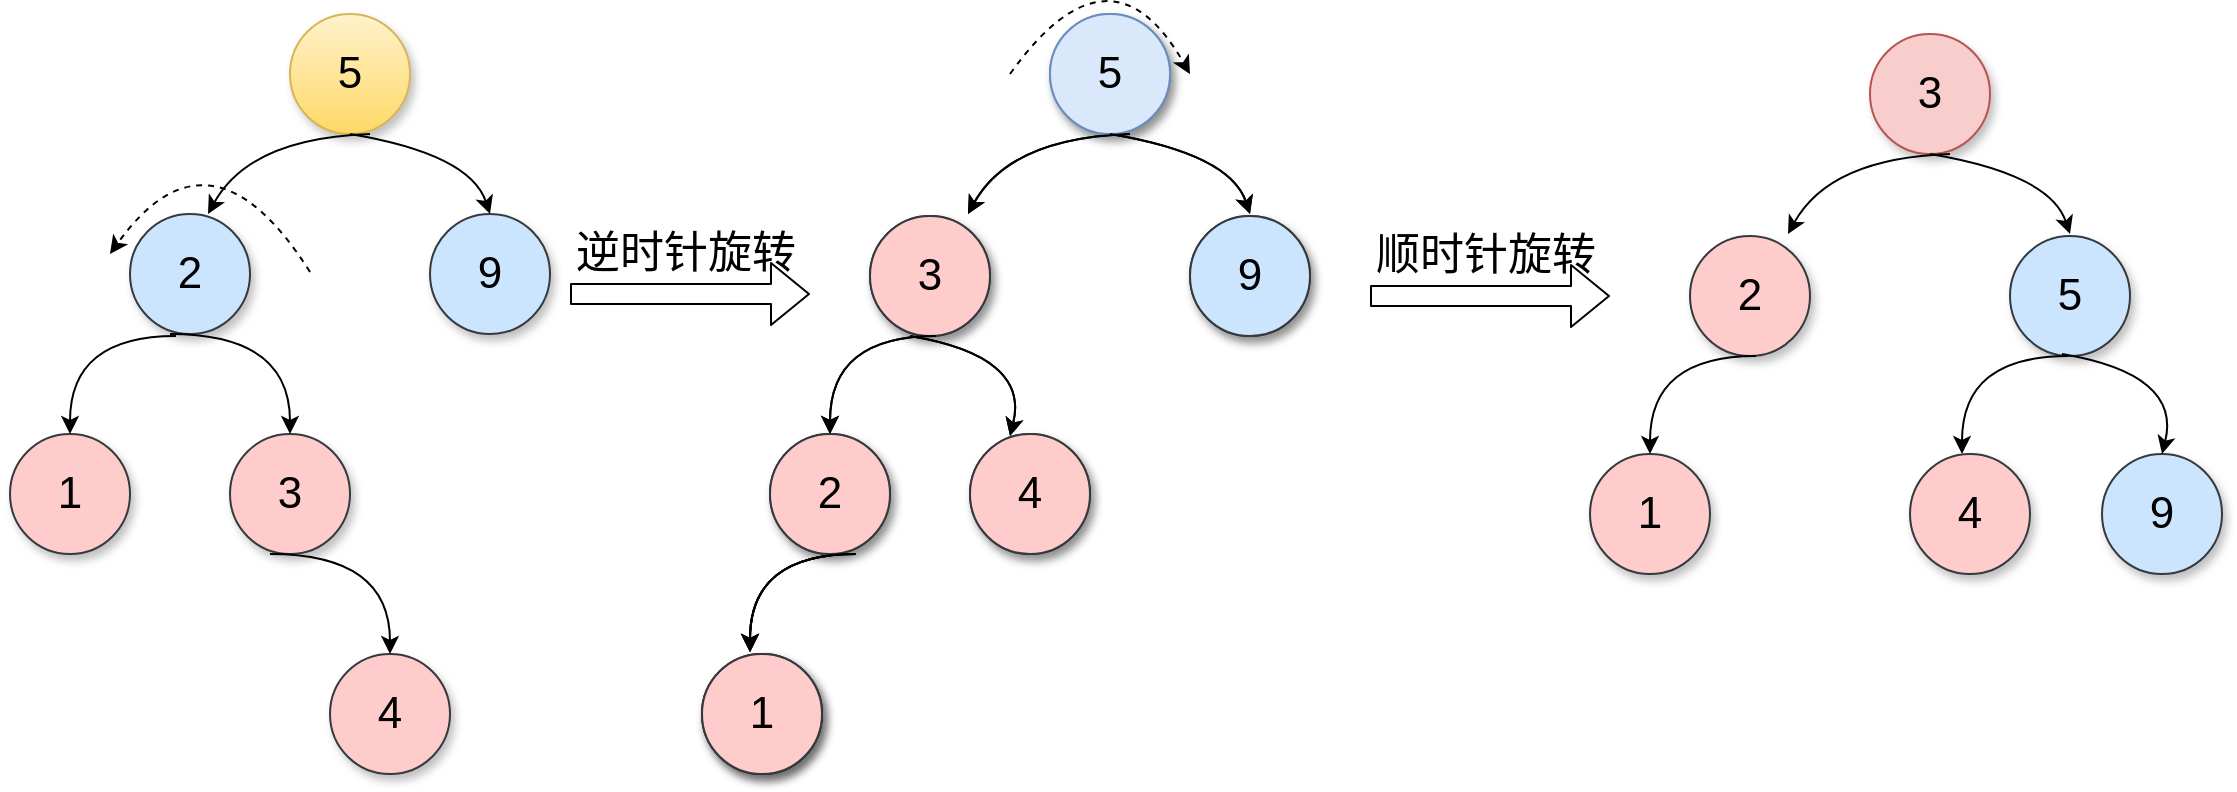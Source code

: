 <mxfile version="12.9.3" type="device"><diagram id="LVUKVpl6RMrOnXK__7w6" name="第 1 页"><mxGraphModel dx="793" dy="441" grid="1" gridSize="10" guides="1" tooltips="1" connect="1" arrows="1" fold="1" page="1" pageScale="1" pageWidth="827" pageHeight="1169" math="0" shadow="0"><root><mxCell id="0"/><mxCell id="1" parent="0"/><mxCell id="O4ADucObP1tLVEo0pWnX-1" value="5" style="ellipse;whiteSpace=wrap;html=1;aspect=fixed;shadow=1;gradientColor=#ffd966;fillColor=#fff2cc;strokeColor=#d6b656;fontSize=22;" parent="1" vertex="1"><mxGeometry x="200" y="30" width="60" height="60" as="geometry"/></mxCell><mxCell id="O4ADucObP1tLVEo0pWnX-2" value="2" style="ellipse;whiteSpace=wrap;html=1;aspect=fixed;shadow=1;fillColor=#cce5ff;strokeColor=#36393d;fontSize=22;" parent="1" vertex="1"><mxGeometry x="120" y="130" width="60" height="60" as="geometry"/></mxCell><mxCell id="O4ADucObP1tLVEo0pWnX-3" value="9" style="ellipse;whiteSpace=wrap;html=1;aspect=fixed;shadow=1;fillColor=#cce5ff;strokeColor=#36393d;fontSize=22;" parent="1" vertex="1"><mxGeometry x="270" y="130" width="60" height="60" as="geometry"/></mxCell><mxCell id="O4ADucObP1tLVEo0pWnX-4" value="1" style="ellipse;whiteSpace=wrap;html=1;aspect=fixed;shadow=1;fillColor=#ffcccc;strokeColor=#36393d;fontSize=22;" parent="1" vertex="1"><mxGeometry x="60" y="240" width="60" height="60" as="geometry"/></mxCell><mxCell id="O4ADucObP1tLVEo0pWnX-5" value="3" style="ellipse;whiteSpace=wrap;html=1;aspect=fixed;shadow=1;fillColor=#ffcccc;strokeColor=#36393d;fontSize=22;" parent="1" vertex="1"><mxGeometry x="170" y="240" width="60" height="60" as="geometry"/></mxCell><mxCell id="O4ADucObP1tLVEo0pWnX-6" value="" style="endArrow=classic;html=1;entryX=0.65;entryY=0;entryDx=0;entryDy=0;entryPerimeter=0;curved=1;fontSize=22;" parent="1" target="O4ADucObP1tLVEo0pWnX-2" edge="1"><mxGeometry width="50" height="50" relative="1" as="geometry"><mxPoint x="240" y="90" as="sourcePoint"/><mxPoint x="150" y="50" as="targetPoint"/><Array as="points"><mxPoint x="180" y="92"/></Array></mxGeometry></mxCell><mxCell id="O4ADucObP1tLVEo0pWnX-7" value="" style="endArrow=classic;html=1;entryX=0.5;entryY=0;entryDx=0;entryDy=0;curved=1;fontSize=22;" parent="1" target="O4ADucObP1tLVEo0pWnX-3" edge="1"><mxGeometry width="50" height="50" relative="1" as="geometry"><mxPoint x="230" y="90" as="sourcePoint"/><mxPoint x="390" y="50" as="targetPoint"/><Array as="points"><mxPoint x="290" y="100"/></Array></mxGeometry></mxCell><mxCell id="O4ADucObP1tLVEo0pWnX-8" value="" style="endArrow=classic;html=1;entryX=0.5;entryY=0;entryDx=0;entryDy=0;exitX=0.383;exitY=1.017;exitDx=0;exitDy=0;exitPerimeter=0;curved=1;fontSize=22;" parent="1" source="O4ADucObP1tLVEo0pWnX-2" target="O4ADucObP1tLVEo0pWnX-4" edge="1"><mxGeometry width="50" height="50" relative="1" as="geometry"><mxPoint x="70" y="220" as="sourcePoint"/><mxPoint x="120" y="170" as="targetPoint"/><Array as="points"><mxPoint x="90" y="191"/></Array></mxGeometry></mxCell><mxCell id="O4ADucObP1tLVEo0pWnX-9" value="" style="endArrow=classic;html=1;entryX=0.5;entryY=0;entryDx=0;entryDy=0;curved=1;fontSize=22;" parent="1" target="O4ADucObP1tLVEo0pWnX-5" edge="1"><mxGeometry width="50" height="50" relative="1" as="geometry"><mxPoint x="140" y="190" as="sourcePoint"/><mxPoint x="270" y="180" as="targetPoint"/><Array as="points"><mxPoint x="200" y="190"/></Array></mxGeometry></mxCell><mxCell id="O4ADucObP1tLVEo0pWnX-10" value="4" style="ellipse;whiteSpace=wrap;html=1;aspect=fixed;shadow=1;fillColor=#ffcccc;strokeColor=#36393d;fontSize=22;" parent="1" vertex="1"><mxGeometry x="220" y="350" width="60" height="60" as="geometry"/></mxCell><mxCell id="O4ADucObP1tLVEo0pWnX-13" value="5" style="ellipse;whiteSpace=wrap;html=1;aspect=fixed;shadow=1;fillColor=#dae8fc;strokeColor=#6c8ebf;fontSize=22;" parent="1" vertex="1"><mxGeometry x="580" y="30" width="60" height="60" as="geometry"/></mxCell><mxCell id="O4ADucObP1tLVEo0pWnX-15" value="3" style="ellipse;whiteSpace=wrap;html=1;aspect=fixed;shadow=1;fillColor=#ffcccc;strokeColor=#36393d;fontSize=22;" parent="1" vertex="1"><mxGeometry x="490" y="131" width="60" height="60" as="geometry"/></mxCell><mxCell id="O4ADucObP1tLVEo0pWnX-16" value="4" style="ellipse;whiteSpace=wrap;html=1;aspect=fixed;shadow=1;fillColor=#ffcccc;strokeColor=#36393d;fontSize=22;" parent="1" vertex="1"><mxGeometry x="540" y="240" width="60" height="60" as="geometry"/></mxCell><mxCell id="O4ADucObP1tLVEo0pWnX-17" value="" style="endArrow=classic;html=1;entryX=0.65;entryY=0;entryDx=0;entryDy=0;entryPerimeter=0;curved=1;fontSize=22;" parent="1" edge="1"><mxGeometry width="50" height="50" relative="1" as="geometry"><mxPoint x="620" y="90" as="sourcePoint"/><mxPoint x="539" y="130" as="targetPoint"/><Array as="points"><mxPoint x="560" y="92"/></Array></mxGeometry></mxCell><mxCell id="O4ADucObP1tLVEo0pWnX-18" value="" style="endArrow=classic;html=1;entryX=0.5;entryY=0;entryDx=0;entryDy=0;curved=1;fontSize=22;" parent="1" edge="1"><mxGeometry width="50" height="50" relative="1" as="geometry"><mxPoint x="610" y="90" as="sourcePoint"/><mxPoint x="680" y="130" as="targetPoint"/><Array as="points"><mxPoint x="670" y="100"/></Array></mxGeometry></mxCell><mxCell id="O4ADucObP1tLVEo0pWnX-19" value="2" style="ellipse;whiteSpace=wrap;html=1;aspect=fixed;shadow=1;fillColor=#ffcccc;strokeColor=#36393d;fontSize=22;" parent="1" vertex="1"><mxGeometry x="440" y="240" width="60" height="60" as="geometry"/></mxCell><mxCell id="O4ADucObP1tLVEo0pWnX-20" value="" style="endArrow=classic;html=1;entryX=0.5;entryY=0;entryDx=0;entryDy=0;exitX=0.383;exitY=1.017;exitDx=0;exitDy=0;exitPerimeter=0;curved=1;fontSize=22;" parent="1" target="O4ADucObP1tLVEo0pWnX-19" edge="1"><mxGeometry width="50" height="50" relative="1" as="geometry"><mxPoint x="522.98" y="191.02" as="sourcePoint"/><mxPoint x="500" y="170" as="targetPoint"/><Array as="points"><mxPoint x="470" y="191"/></Array></mxGeometry></mxCell><mxCell id="O4ADucObP1tLVEo0pWnX-21" value="" style="endArrow=classic;html=1;curved=1;fontSize=22;" parent="1" edge="1"><mxGeometry width="50" height="50" relative="1" as="geometry"><mxPoint x="510" y="191" as="sourcePoint"/><mxPoint x="560" y="241" as="targetPoint"/><Array as="points"><mxPoint x="570" y="201"/></Array></mxGeometry></mxCell><mxCell id="O4ADucObP1tLVEo0pWnX-22" value="9" style="ellipse;whiteSpace=wrap;html=1;aspect=fixed;shadow=1;fillColor=#cce5ff;strokeColor=#36393d;fontSize=22;" parent="1" vertex="1"><mxGeometry x="650" y="131" width="60" height="60" as="geometry"/></mxCell><mxCell id="O4ADucObP1tLVEo0pWnX-24" value="" style="shape=flexArrow;endArrow=classic;html=1;fontSize=22;" parent="1" edge="1"><mxGeometry width="50" height="50" relative="1" as="geometry"><mxPoint x="340" y="170" as="sourcePoint"/><mxPoint x="460" y="170" as="targetPoint"/></mxGeometry></mxCell><mxCell id="O4ADucObP1tLVEo0pWnX-25" value="&lt;font style=&quot;font-size: 22px&quot;&gt;逆时针旋转&lt;/font&gt;" style="text;html=1;strokeColor=none;fillColor=none;align=center;verticalAlign=middle;whiteSpace=wrap;rounded=0;fontSize=22;" parent="1" vertex="1"><mxGeometry x="330" y="140" width="136" height="20" as="geometry"/></mxCell><mxCell id="O4ADucObP1tLVEo0pWnX-26" value="" style="endArrow=classic;html=1;entryX=0.5;entryY=0;entryDx=0;entryDy=0;curved=1;fontSize=22;" parent="1" edge="1"><mxGeometry width="50" height="50" relative="1" as="geometry"><mxPoint x="190" y="300" as="sourcePoint"/><mxPoint x="250" y="350" as="targetPoint"/><Array as="points"><mxPoint x="250" y="300"/></Array></mxGeometry></mxCell><mxCell id="O4ADucObP1tLVEo0pWnX-27" value="" style="endArrow=classic;html=1;curved=1;dashed=1;" parent="1" edge="1"><mxGeometry width="50" height="50" relative="1" as="geometry"><mxPoint x="210" y="159" as="sourcePoint"/><mxPoint x="110" y="150" as="targetPoint"/><Array as="points"><mxPoint x="160" y="80"/></Array></mxGeometry></mxCell><mxCell id="O4ADucObP1tLVEo0pWnX-28" value="1" style="ellipse;whiteSpace=wrap;html=1;aspect=fixed;shadow=1;fillColor=#ffcccc;strokeColor=#36393d;fontSize=22;" parent="1" vertex="1"><mxGeometry x="406" y="350" width="60" height="60" as="geometry"/></mxCell><mxCell id="O4ADucObP1tLVEo0pWnX-29" value="" style="endArrow=classic;html=1;entryX=0.5;entryY=0;entryDx=0;entryDy=0;exitX=0.383;exitY=1.017;exitDx=0;exitDy=0;exitPerimeter=0;curved=1;fontSize=22;" parent="1" edge="1"><mxGeometry width="50" height="50" relative="1" as="geometry"><mxPoint x="482.98" y="300.02" as="sourcePoint"/><mxPoint x="430" y="349" as="targetPoint"/><Array as="points"><mxPoint x="430" y="300"/></Array></mxGeometry></mxCell><mxCell id="O4ADucObP1tLVEo0pWnX-30" value="" style="endArrow=classic;html=1;curved=1;dashed=1;" parent="1" edge="1"><mxGeometry width="50" height="50" relative="1" as="geometry"><mxPoint x="560" y="60" as="sourcePoint"/><mxPoint x="650" y="60" as="targetPoint"/><Array as="points"><mxPoint x="610" y="-10"/></Array></mxGeometry></mxCell><mxCell id="O4ADucObP1tLVEo0pWnX-31" value="1" style="ellipse;whiteSpace=wrap;html=1;aspect=fixed;shadow=1;fillColor=#ffcccc;strokeColor=#36393d;fontSize=22;" parent="1" vertex="1"><mxGeometry x="406" y="350" width="60" height="60" as="geometry"/></mxCell><mxCell id="O4ADucObP1tLVEo0pWnX-32" value="" style="endArrow=classic;html=1;entryX=0.5;entryY=0;entryDx=0;entryDy=0;exitX=0.383;exitY=1.017;exitDx=0;exitDy=0;exitPerimeter=0;curved=1;fontSize=22;" parent="1" edge="1"><mxGeometry width="50" height="50" relative="1" as="geometry"><mxPoint x="482.98" y="300.02" as="sourcePoint"/><mxPoint x="430" y="349" as="targetPoint"/><Array as="points"><mxPoint x="430" y="300"/></Array></mxGeometry></mxCell><mxCell id="O4ADucObP1tLVEo0pWnX-33" value="5" style="ellipse;whiteSpace=wrap;html=1;aspect=fixed;shadow=1;fillColor=#dae8fc;strokeColor=#6c8ebf;fontSize=22;" parent="1" vertex="1"><mxGeometry x="580" y="30" width="60" height="60" as="geometry"/></mxCell><mxCell id="O4ADucObP1tLVEo0pWnX-34" value="3" style="ellipse;whiteSpace=wrap;html=1;aspect=fixed;shadow=1;fillColor=#ffcccc;strokeColor=#36393d;fontSize=22;" parent="1" vertex="1"><mxGeometry x="490" y="131" width="60" height="60" as="geometry"/></mxCell><mxCell id="O4ADucObP1tLVEo0pWnX-35" value="4" style="ellipse;whiteSpace=wrap;html=1;aspect=fixed;shadow=1;fillColor=#ffcccc;strokeColor=#36393d;fontSize=22;" parent="1" vertex="1"><mxGeometry x="540" y="240" width="60" height="60" as="geometry"/></mxCell><mxCell id="O4ADucObP1tLVEo0pWnX-36" value="" style="endArrow=classic;html=1;entryX=0.65;entryY=0;entryDx=0;entryDy=0;entryPerimeter=0;curved=1;fontSize=22;" parent="1" edge="1"><mxGeometry width="50" height="50" relative="1" as="geometry"><mxPoint x="620" y="90" as="sourcePoint"/><mxPoint x="539" y="130" as="targetPoint"/><Array as="points"><mxPoint x="560" y="92"/></Array></mxGeometry></mxCell><mxCell id="O4ADucObP1tLVEo0pWnX-37" value="" style="endArrow=classic;html=1;entryX=0.5;entryY=0;entryDx=0;entryDy=0;curved=1;fontSize=22;" parent="1" edge="1"><mxGeometry width="50" height="50" relative="1" as="geometry"><mxPoint x="610" y="90" as="sourcePoint"/><mxPoint x="680" y="130" as="targetPoint"/><Array as="points"><mxPoint x="670" y="100"/></Array></mxGeometry></mxCell><mxCell id="O4ADucObP1tLVEo0pWnX-38" value="2" style="ellipse;whiteSpace=wrap;html=1;aspect=fixed;shadow=1;fillColor=#ffcccc;strokeColor=#36393d;fontSize=22;" parent="1" vertex="1"><mxGeometry x="440" y="240" width="60" height="60" as="geometry"/></mxCell><mxCell id="O4ADucObP1tLVEo0pWnX-39" value="" style="endArrow=classic;html=1;entryX=0.5;entryY=0;entryDx=0;entryDy=0;exitX=0.383;exitY=1.017;exitDx=0;exitDy=0;exitPerimeter=0;curved=1;fontSize=22;" parent="1" target="O4ADucObP1tLVEo0pWnX-38" edge="1"><mxGeometry width="50" height="50" relative="1" as="geometry"><mxPoint x="522.98" y="191.02" as="sourcePoint"/><mxPoint x="500" y="170" as="targetPoint"/><Array as="points"><mxPoint x="470" y="191"/></Array></mxGeometry></mxCell><mxCell id="O4ADucObP1tLVEo0pWnX-40" value="" style="endArrow=classic;html=1;curved=1;fontSize=22;" parent="1" edge="1"><mxGeometry width="50" height="50" relative="1" as="geometry"><mxPoint x="510" y="191" as="sourcePoint"/><mxPoint x="560" y="241" as="targetPoint"/><Array as="points"><mxPoint x="570" y="201"/></Array></mxGeometry></mxCell><mxCell id="O4ADucObP1tLVEo0pWnX-41" value="9" style="ellipse;whiteSpace=wrap;html=1;aspect=fixed;shadow=1;fillColor=#cce5ff;strokeColor=#36393d;fontSize=22;" parent="1" vertex="1"><mxGeometry x="650" y="131" width="60" height="60" as="geometry"/></mxCell><mxCell id="O4ADucObP1tLVEo0pWnX-42" value="" style="endArrow=classic;html=1;entryX=0.5;entryY=0;entryDx=0;entryDy=0;exitX=0.383;exitY=1.017;exitDx=0;exitDy=0;exitPerimeter=0;curved=1;fontSize=22;" parent="1" edge="1"><mxGeometry width="50" height="50" relative="1" as="geometry"><mxPoint x="482.98" y="300.02" as="sourcePoint"/><mxPoint x="430" y="349" as="targetPoint"/><Array as="points"><mxPoint x="430" y="300"/></Array></mxGeometry></mxCell><mxCell id="O4ADucObP1tLVEo0pWnX-43" value="" style="endArrow=classic;html=1;entryX=0.5;entryY=0;entryDx=0;entryDy=0;exitX=0.383;exitY=1.017;exitDx=0;exitDy=0;exitPerimeter=0;curved=1;fontSize=22;" parent="1" edge="1"><mxGeometry width="50" height="50" relative="1" as="geometry"><mxPoint x="482.98" y="300.02" as="sourcePoint"/><mxPoint x="430" y="349" as="targetPoint"/><Array as="points"><mxPoint x="430" y="300"/></Array></mxGeometry></mxCell><mxCell id="O4ADucObP1tLVEo0pWnX-44" value="1" style="ellipse;whiteSpace=wrap;html=1;aspect=fixed;shadow=1;fillColor=#ffcccc;strokeColor=#36393d;fontSize=22;" parent="1" vertex="1"><mxGeometry x="406" y="350" width="60" height="60" as="geometry"/></mxCell><mxCell id="O4ADucObP1tLVEo0pWnX-45" value="3" style="ellipse;whiteSpace=wrap;html=1;aspect=fixed;shadow=1;fillColor=#f8cecc;strokeColor=#b85450;fontSize=22;" parent="1" vertex="1"><mxGeometry x="990" y="40" width="60" height="60" as="geometry"/></mxCell><mxCell id="O4ADucObP1tLVEo0pWnX-46" value="2" style="ellipse;whiteSpace=wrap;html=1;aspect=fixed;shadow=1;fillColor=#ffcccc;strokeColor=#36393d;fontSize=22;" parent="1" vertex="1"><mxGeometry x="900" y="141" width="60" height="60" as="geometry"/></mxCell><mxCell id="O4ADucObP1tLVEo0pWnX-48" value="" style="endArrow=classic;html=1;entryX=0.65;entryY=0;entryDx=0;entryDy=0;entryPerimeter=0;curved=1;fontSize=22;" parent="1" edge="1"><mxGeometry width="50" height="50" relative="1" as="geometry"><mxPoint x="1030" y="100" as="sourcePoint"/><mxPoint x="949" y="140" as="targetPoint"/><Array as="points"><mxPoint x="970" y="102"/></Array></mxGeometry></mxCell><mxCell id="O4ADucObP1tLVEo0pWnX-49" value="" style="endArrow=classic;html=1;entryX=0.5;entryY=0;entryDx=0;entryDy=0;curved=1;fontSize=22;" parent="1" edge="1"><mxGeometry width="50" height="50" relative="1" as="geometry"><mxPoint x="1020" y="100" as="sourcePoint"/><mxPoint x="1090" y="140" as="targetPoint"/><Array as="points"><mxPoint x="1080" y="110"/></Array></mxGeometry></mxCell><mxCell id="O4ADucObP1tLVEo0pWnX-50" value="1" style="ellipse;whiteSpace=wrap;html=1;aspect=fixed;shadow=1;fillColor=#ffcccc;strokeColor=#36393d;fontSize=22;" parent="1" vertex="1"><mxGeometry x="850" y="250" width="60" height="60" as="geometry"/></mxCell><mxCell id="O4ADucObP1tLVEo0pWnX-51" value="" style="endArrow=classic;html=1;entryX=0.5;entryY=0;entryDx=0;entryDy=0;exitX=0.383;exitY=1.017;exitDx=0;exitDy=0;exitPerimeter=0;curved=1;fontSize=22;" parent="1" target="O4ADucObP1tLVEo0pWnX-50" edge="1"><mxGeometry width="50" height="50" relative="1" as="geometry"><mxPoint x="932.98" y="201.02" as="sourcePoint"/><mxPoint x="910" y="180" as="targetPoint"/><Array as="points"><mxPoint x="880" y="201"/></Array></mxGeometry></mxCell><mxCell id="O4ADucObP1tLVEo0pWnX-53" value="5" style="ellipse;whiteSpace=wrap;html=1;aspect=fixed;shadow=1;fillColor=#cce5ff;strokeColor=#36393d;fontSize=22;" parent="1" vertex="1"><mxGeometry x="1060" y="141" width="60" height="60" as="geometry"/></mxCell><mxCell id="O4ADucObP1tLVEo0pWnX-54" value="" style="endArrow=classic;html=1;entryX=0.5;entryY=0;entryDx=0;entryDy=0;exitX=0.383;exitY=1.017;exitDx=0;exitDy=0;exitPerimeter=0;curved=1;fontSize=22;" parent="1" edge="1"><mxGeometry width="50" height="50" relative="1" as="geometry"><mxPoint x="1088.98" y="201.02" as="sourcePoint"/><mxPoint x="1036" y="250" as="targetPoint"/><Array as="points"><mxPoint x="1036" y="201"/></Array></mxGeometry></mxCell><mxCell id="O4ADucObP1tLVEo0pWnX-57" value="9" style="ellipse;whiteSpace=wrap;html=1;aspect=fixed;shadow=1;fillColor=#cce5ff;strokeColor=#36393d;fontSize=22;" parent="1" vertex="1"><mxGeometry x="1106" y="250" width="60" height="60" as="geometry"/></mxCell><mxCell id="O4ADucObP1tLVEo0pWnX-58" value="4" style="ellipse;whiteSpace=wrap;html=1;aspect=fixed;shadow=1;fillColor=#ffcccc;strokeColor=#36393d;fontSize=22;" parent="1" vertex="1"><mxGeometry x="1010" y="250" width="60" height="60" as="geometry"/></mxCell><mxCell id="O4ADucObP1tLVEo0pWnX-59" value="" style="endArrow=classic;html=1;entryX=0.5;entryY=0;entryDx=0;entryDy=0;curved=1;" parent="1" target="O4ADucObP1tLVEo0pWnX-57" edge="1"><mxGeometry width="50" height="50" relative="1" as="geometry"><mxPoint x="1086" y="200" as="sourcePoint"/><mxPoint x="1186" y="180" as="targetPoint"/><Array as="points"><mxPoint x="1146" y="210"/></Array></mxGeometry></mxCell><mxCell id="O4ADucObP1tLVEo0pWnX-60" value="" style="shape=flexArrow;endArrow=classic;html=1;fontSize=22;" parent="1" edge="1"><mxGeometry width="50" height="50" relative="1" as="geometry"><mxPoint x="740" y="171" as="sourcePoint"/><mxPoint x="860" y="171" as="targetPoint"/></mxGeometry></mxCell><mxCell id="O4ADucObP1tLVEo0pWnX-61" value="&lt;font style=&quot;font-size: 22px&quot;&gt;顺时针旋转&lt;/font&gt;" style="text;html=1;strokeColor=none;fillColor=none;align=center;verticalAlign=middle;whiteSpace=wrap;rounded=0;fontSize=22;" parent="1" vertex="1"><mxGeometry x="730" y="141" width="136" height="20" as="geometry"/></mxCell></root></mxGraphModel></diagram></mxfile>